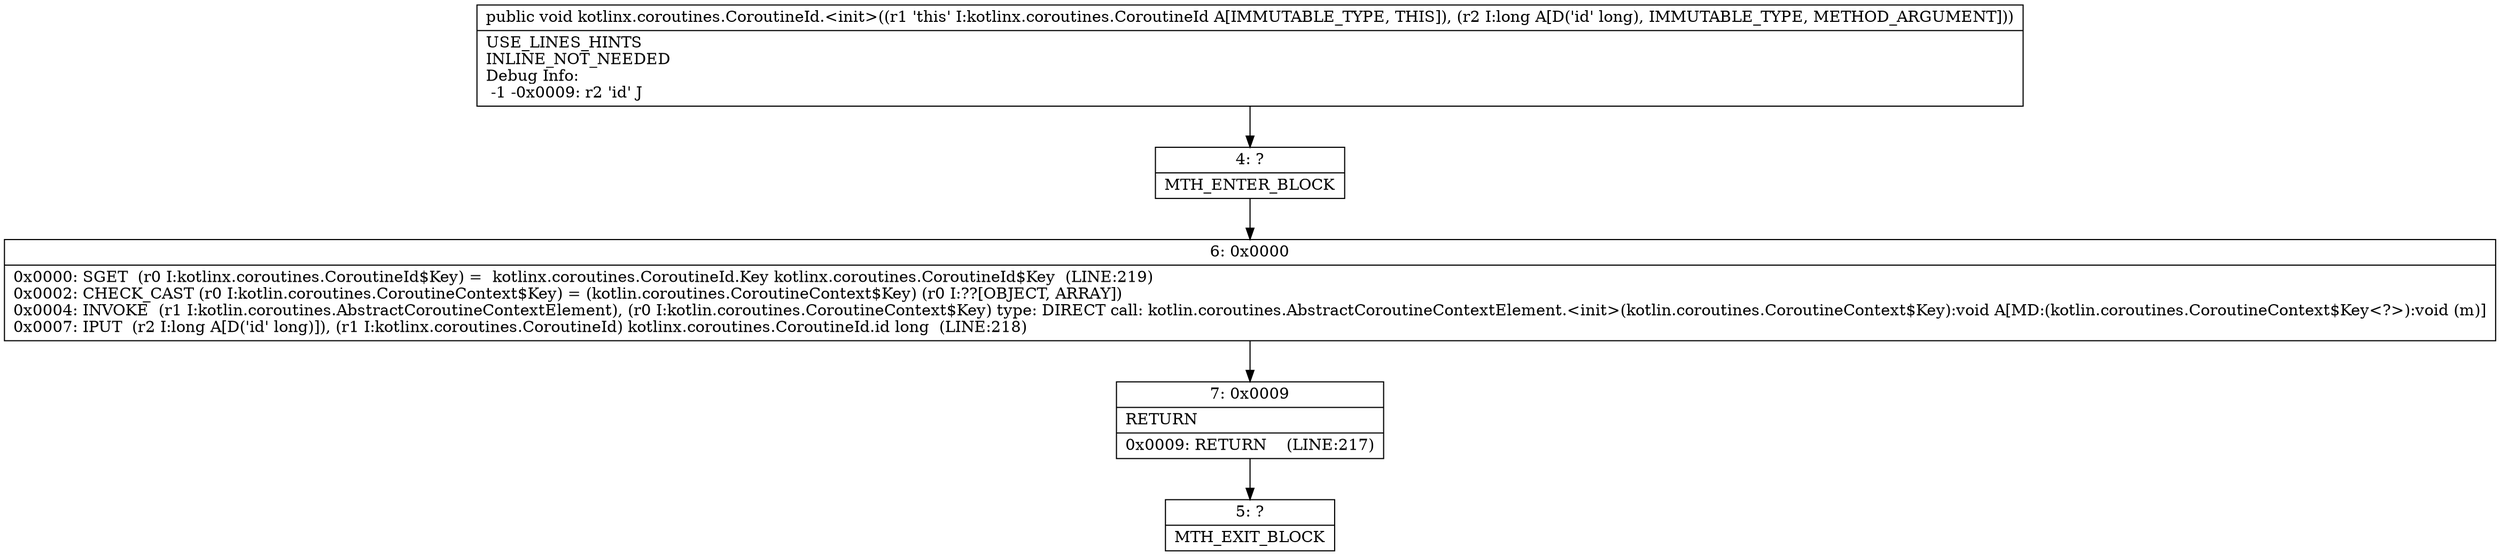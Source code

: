 digraph "CFG forkotlinx.coroutines.CoroutineId.\<init\>(J)V" {
Node_4 [shape=record,label="{4\:\ ?|MTH_ENTER_BLOCK\l}"];
Node_6 [shape=record,label="{6\:\ 0x0000|0x0000: SGET  (r0 I:kotlinx.coroutines.CoroutineId$Key) =  kotlinx.coroutines.CoroutineId.Key kotlinx.coroutines.CoroutineId$Key  (LINE:219)\l0x0002: CHECK_CAST (r0 I:kotlin.coroutines.CoroutineContext$Key) = (kotlin.coroutines.CoroutineContext$Key) (r0 I:??[OBJECT, ARRAY]) \l0x0004: INVOKE  (r1 I:kotlin.coroutines.AbstractCoroutineContextElement), (r0 I:kotlin.coroutines.CoroutineContext$Key) type: DIRECT call: kotlin.coroutines.AbstractCoroutineContextElement.\<init\>(kotlin.coroutines.CoroutineContext$Key):void A[MD:(kotlin.coroutines.CoroutineContext$Key\<?\>):void (m)]\l0x0007: IPUT  (r2 I:long A[D('id' long)]), (r1 I:kotlinx.coroutines.CoroutineId) kotlinx.coroutines.CoroutineId.id long  (LINE:218)\l}"];
Node_7 [shape=record,label="{7\:\ 0x0009|RETURN\l|0x0009: RETURN    (LINE:217)\l}"];
Node_5 [shape=record,label="{5\:\ ?|MTH_EXIT_BLOCK\l}"];
MethodNode[shape=record,label="{public void kotlinx.coroutines.CoroutineId.\<init\>((r1 'this' I:kotlinx.coroutines.CoroutineId A[IMMUTABLE_TYPE, THIS]), (r2 I:long A[D('id' long), IMMUTABLE_TYPE, METHOD_ARGUMENT]))  | USE_LINES_HINTS\lINLINE_NOT_NEEDED\lDebug Info:\l  \-1 \-0x0009: r2 'id' J\l}"];
MethodNode -> Node_4;Node_4 -> Node_6;
Node_6 -> Node_7;
Node_7 -> Node_5;
}

